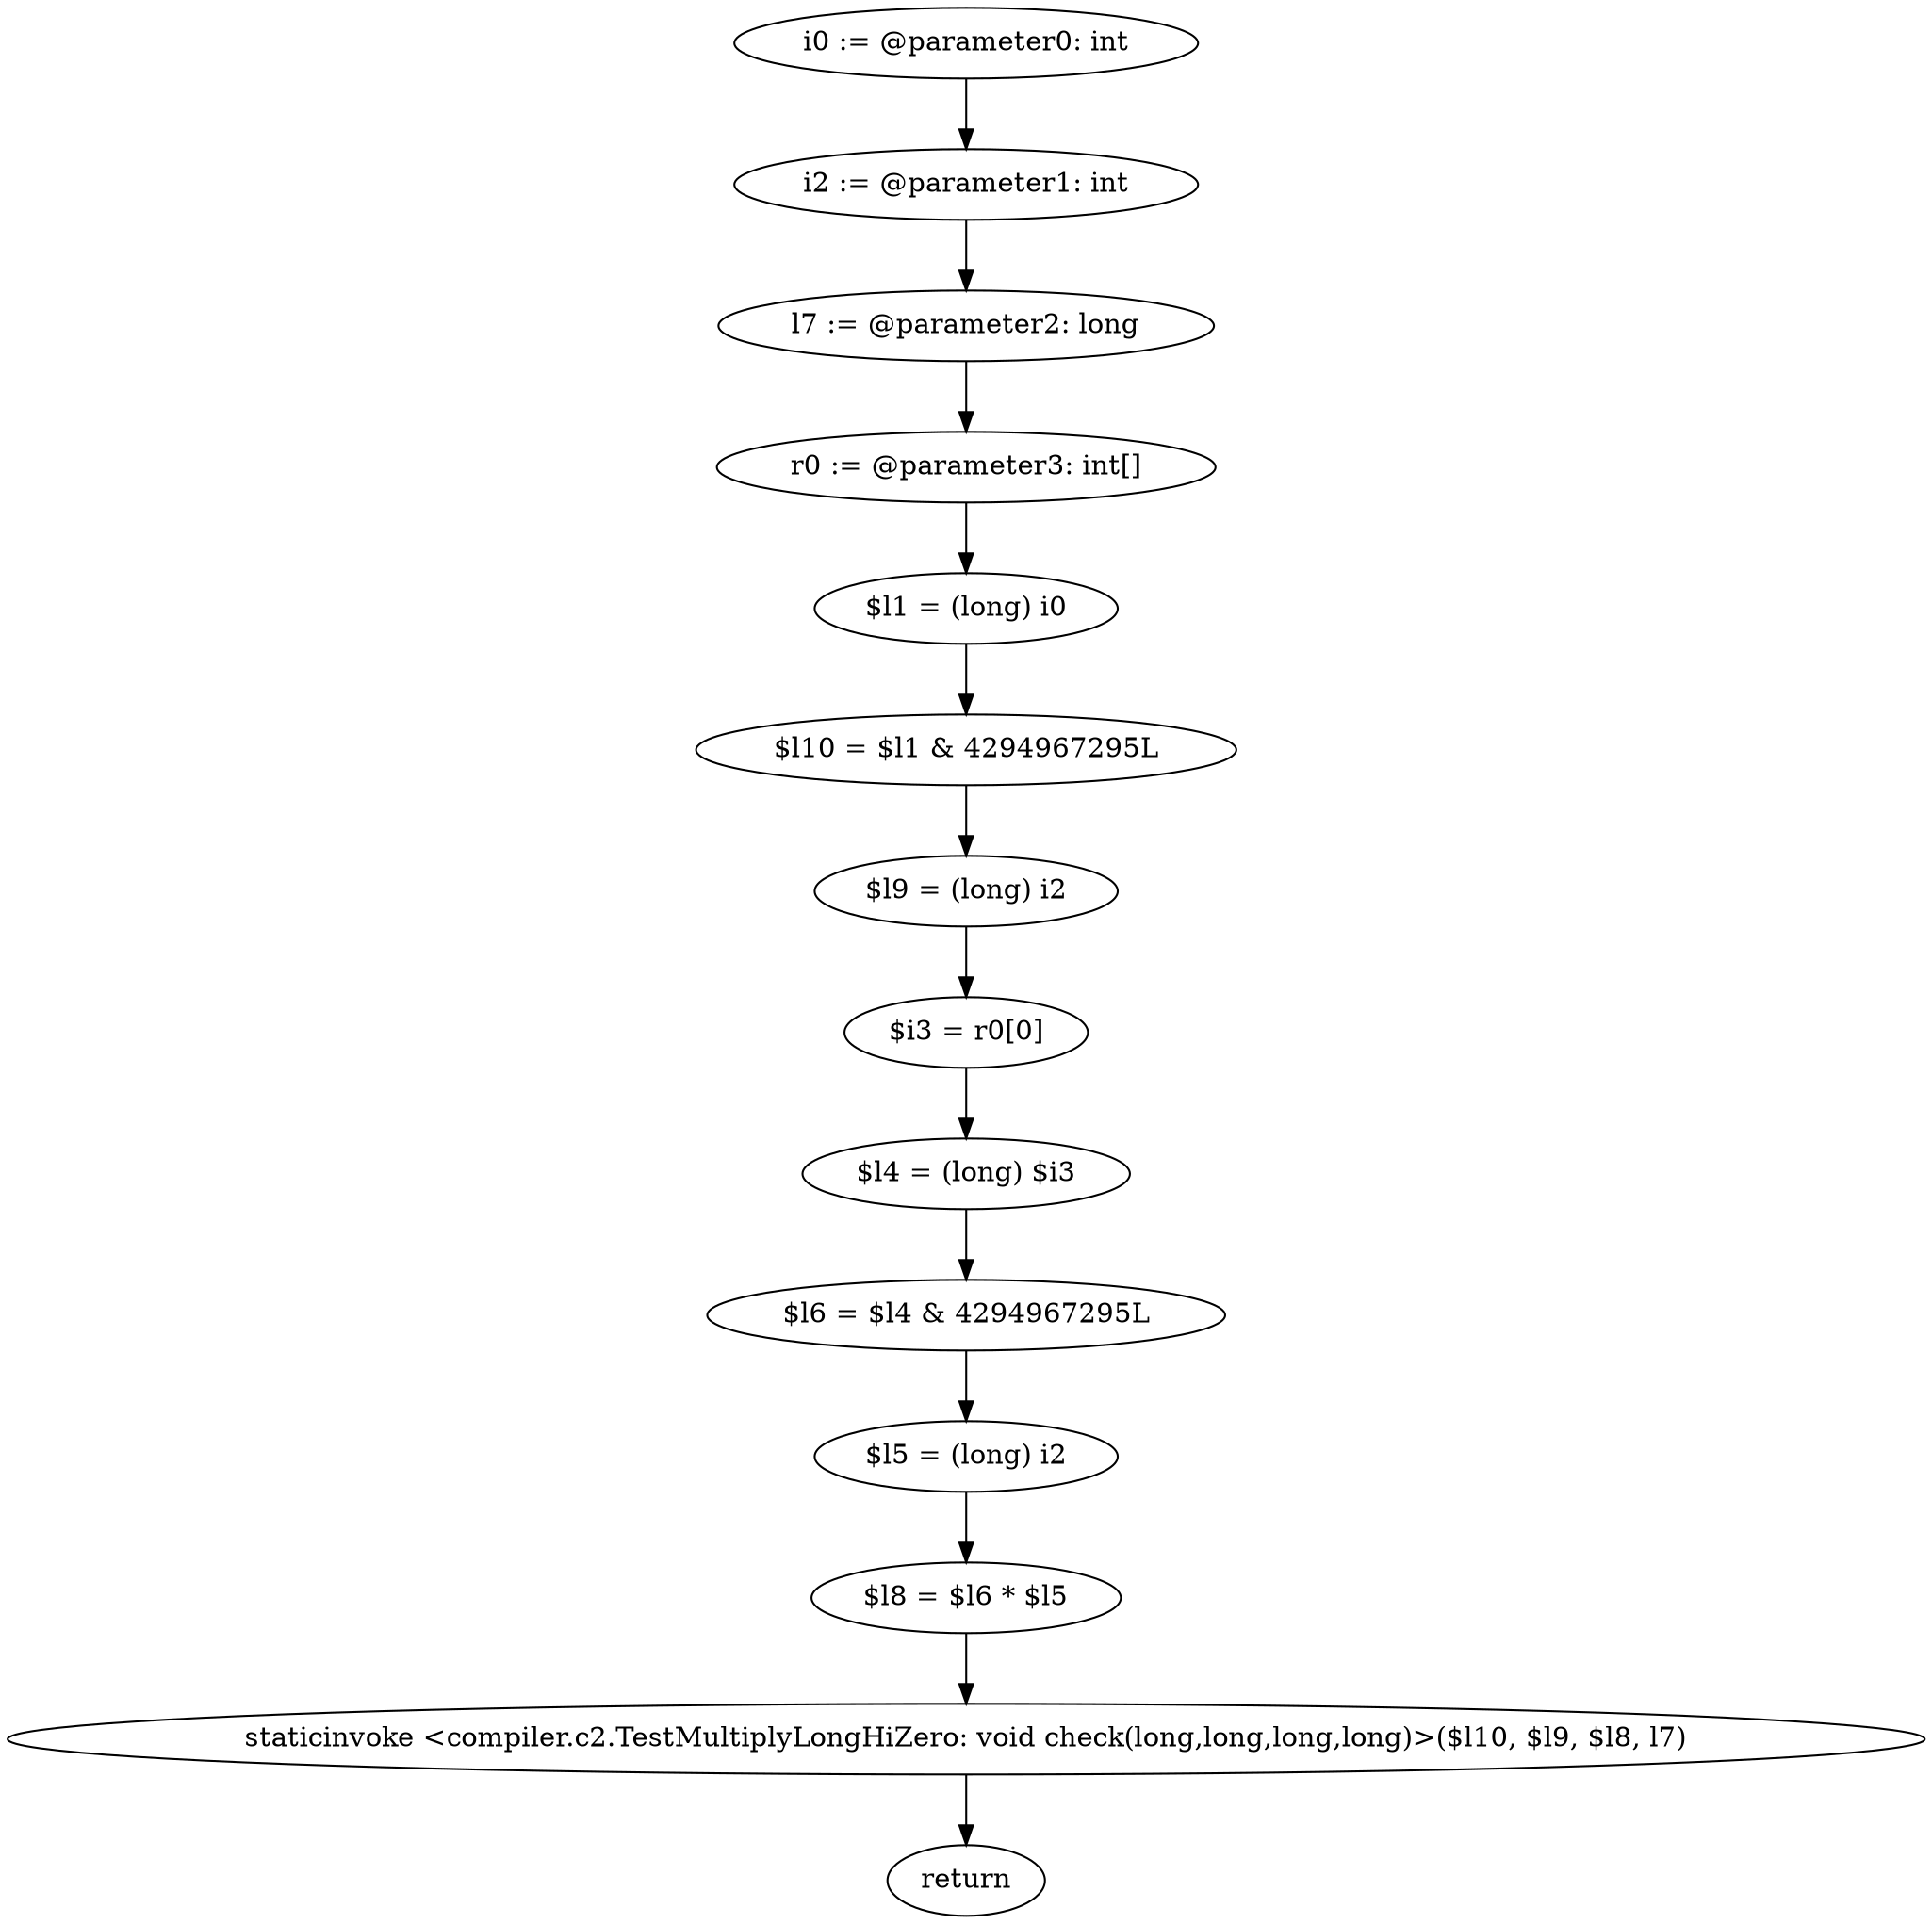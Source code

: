 digraph "unitGraph" {
    "i0 := @parameter0: int"
    "i2 := @parameter1: int"
    "l7 := @parameter2: long"
    "r0 := @parameter3: int[]"
    "$l1 = (long) i0"
    "$l10 = $l1 & 4294967295L"
    "$l9 = (long) i2"
    "$i3 = r0[0]"
    "$l4 = (long) $i3"
    "$l6 = $l4 & 4294967295L"
    "$l5 = (long) i2"
    "$l8 = $l6 * $l5"
    "staticinvoke <compiler.c2.TestMultiplyLongHiZero: void check(long,long,long,long)>($l10, $l9, $l8, l7)"
    "return"
    "i0 := @parameter0: int"->"i2 := @parameter1: int";
    "i2 := @parameter1: int"->"l7 := @parameter2: long";
    "l7 := @parameter2: long"->"r0 := @parameter3: int[]";
    "r0 := @parameter3: int[]"->"$l1 = (long) i0";
    "$l1 = (long) i0"->"$l10 = $l1 & 4294967295L";
    "$l10 = $l1 & 4294967295L"->"$l9 = (long) i2";
    "$l9 = (long) i2"->"$i3 = r0[0]";
    "$i3 = r0[0]"->"$l4 = (long) $i3";
    "$l4 = (long) $i3"->"$l6 = $l4 & 4294967295L";
    "$l6 = $l4 & 4294967295L"->"$l5 = (long) i2";
    "$l5 = (long) i2"->"$l8 = $l6 * $l5";
    "$l8 = $l6 * $l5"->"staticinvoke <compiler.c2.TestMultiplyLongHiZero: void check(long,long,long,long)>($l10, $l9, $l8, l7)";
    "staticinvoke <compiler.c2.TestMultiplyLongHiZero: void check(long,long,long,long)>($l10, $l9, $l8, l7)"->"return";
}
